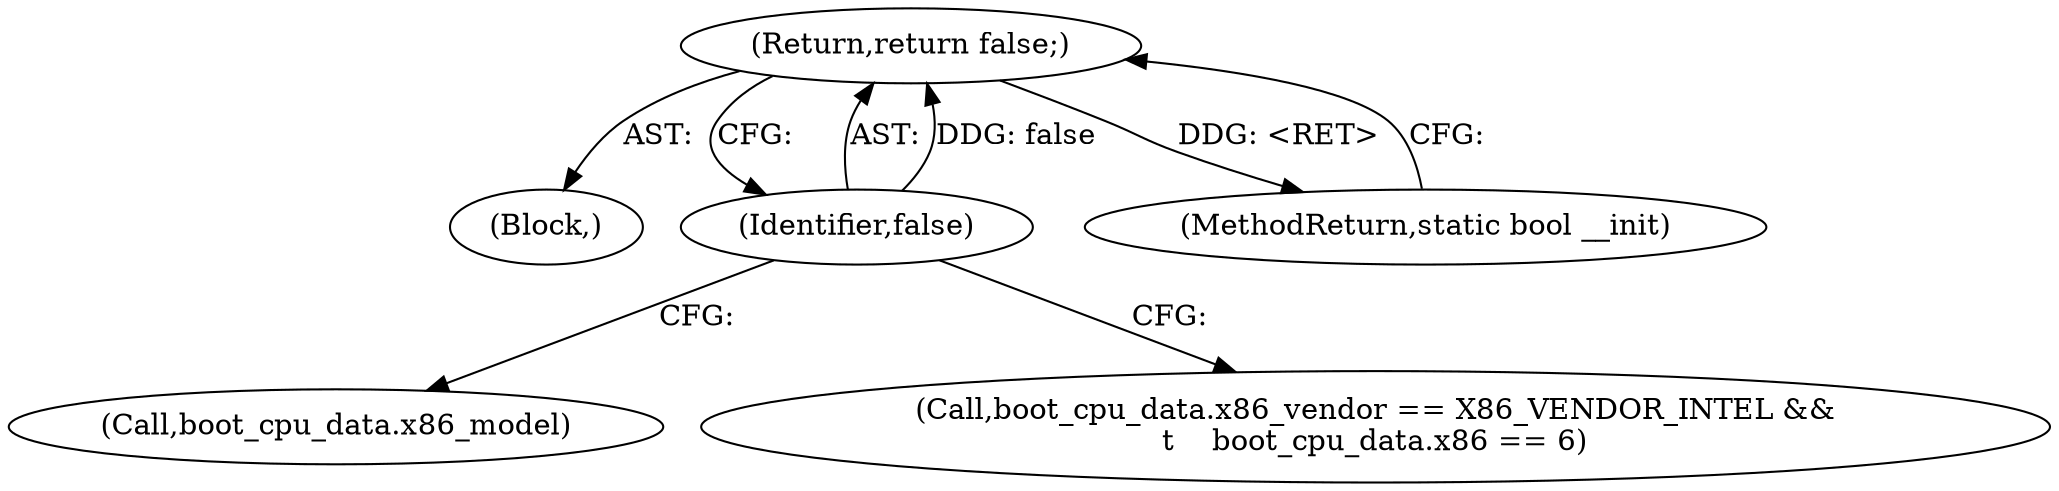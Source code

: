 digraph "1_linux_fdf82a7856b32d905c39afc85e34364491e46346@del" {
"1000128" [label="(Return,return false;)"];
"1000129" [label="(Identifier,false)"];
"1000102" [label="(Block,)"];
"1000117" [label="(Call,boot_cpu_data.x86_model)"];
"1000104" [label="(Call,boot_cpu_data.x86_vendor == X86_VENDOR_INTEL &&\n\t    boot_cpu_data.x86 == 6)"];
"1000128" [label="(Return,return false;)"];
"1000130" [label="(MethodReturn,static bool __init)"];
"1000129" [label="(Identifier,false)"];
"1000128" -> "1000102"  [label="AST: "];
"1000128" -> "1000129"  [label="CFG: "];
"1000129" -> "1000128"  [label="AST: "];
"1000130" -> "1000128"  [label="CFG: "];
"1000128" -> "1000130"  [label="DDG: <RET>"];
"1000129" -> "1000128"  [label="DDG: false"];
"1000129" -> "1000117"  [label="CFG: "];
"1000129" -> "1000104"  [label="CFG: "];
}
